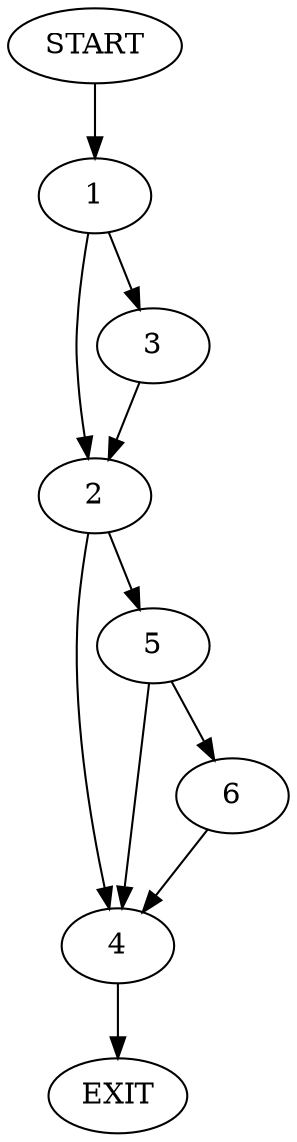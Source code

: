 digraph {
0 [label="START"]
7 [label="EXIT"]
0 -> 1
1 -> 2
1 -> 3
3 -> 2
2 -> 4
2 -> 5
5 -> 4
5 -> 6
4 -> 7
6 -> 4
}
